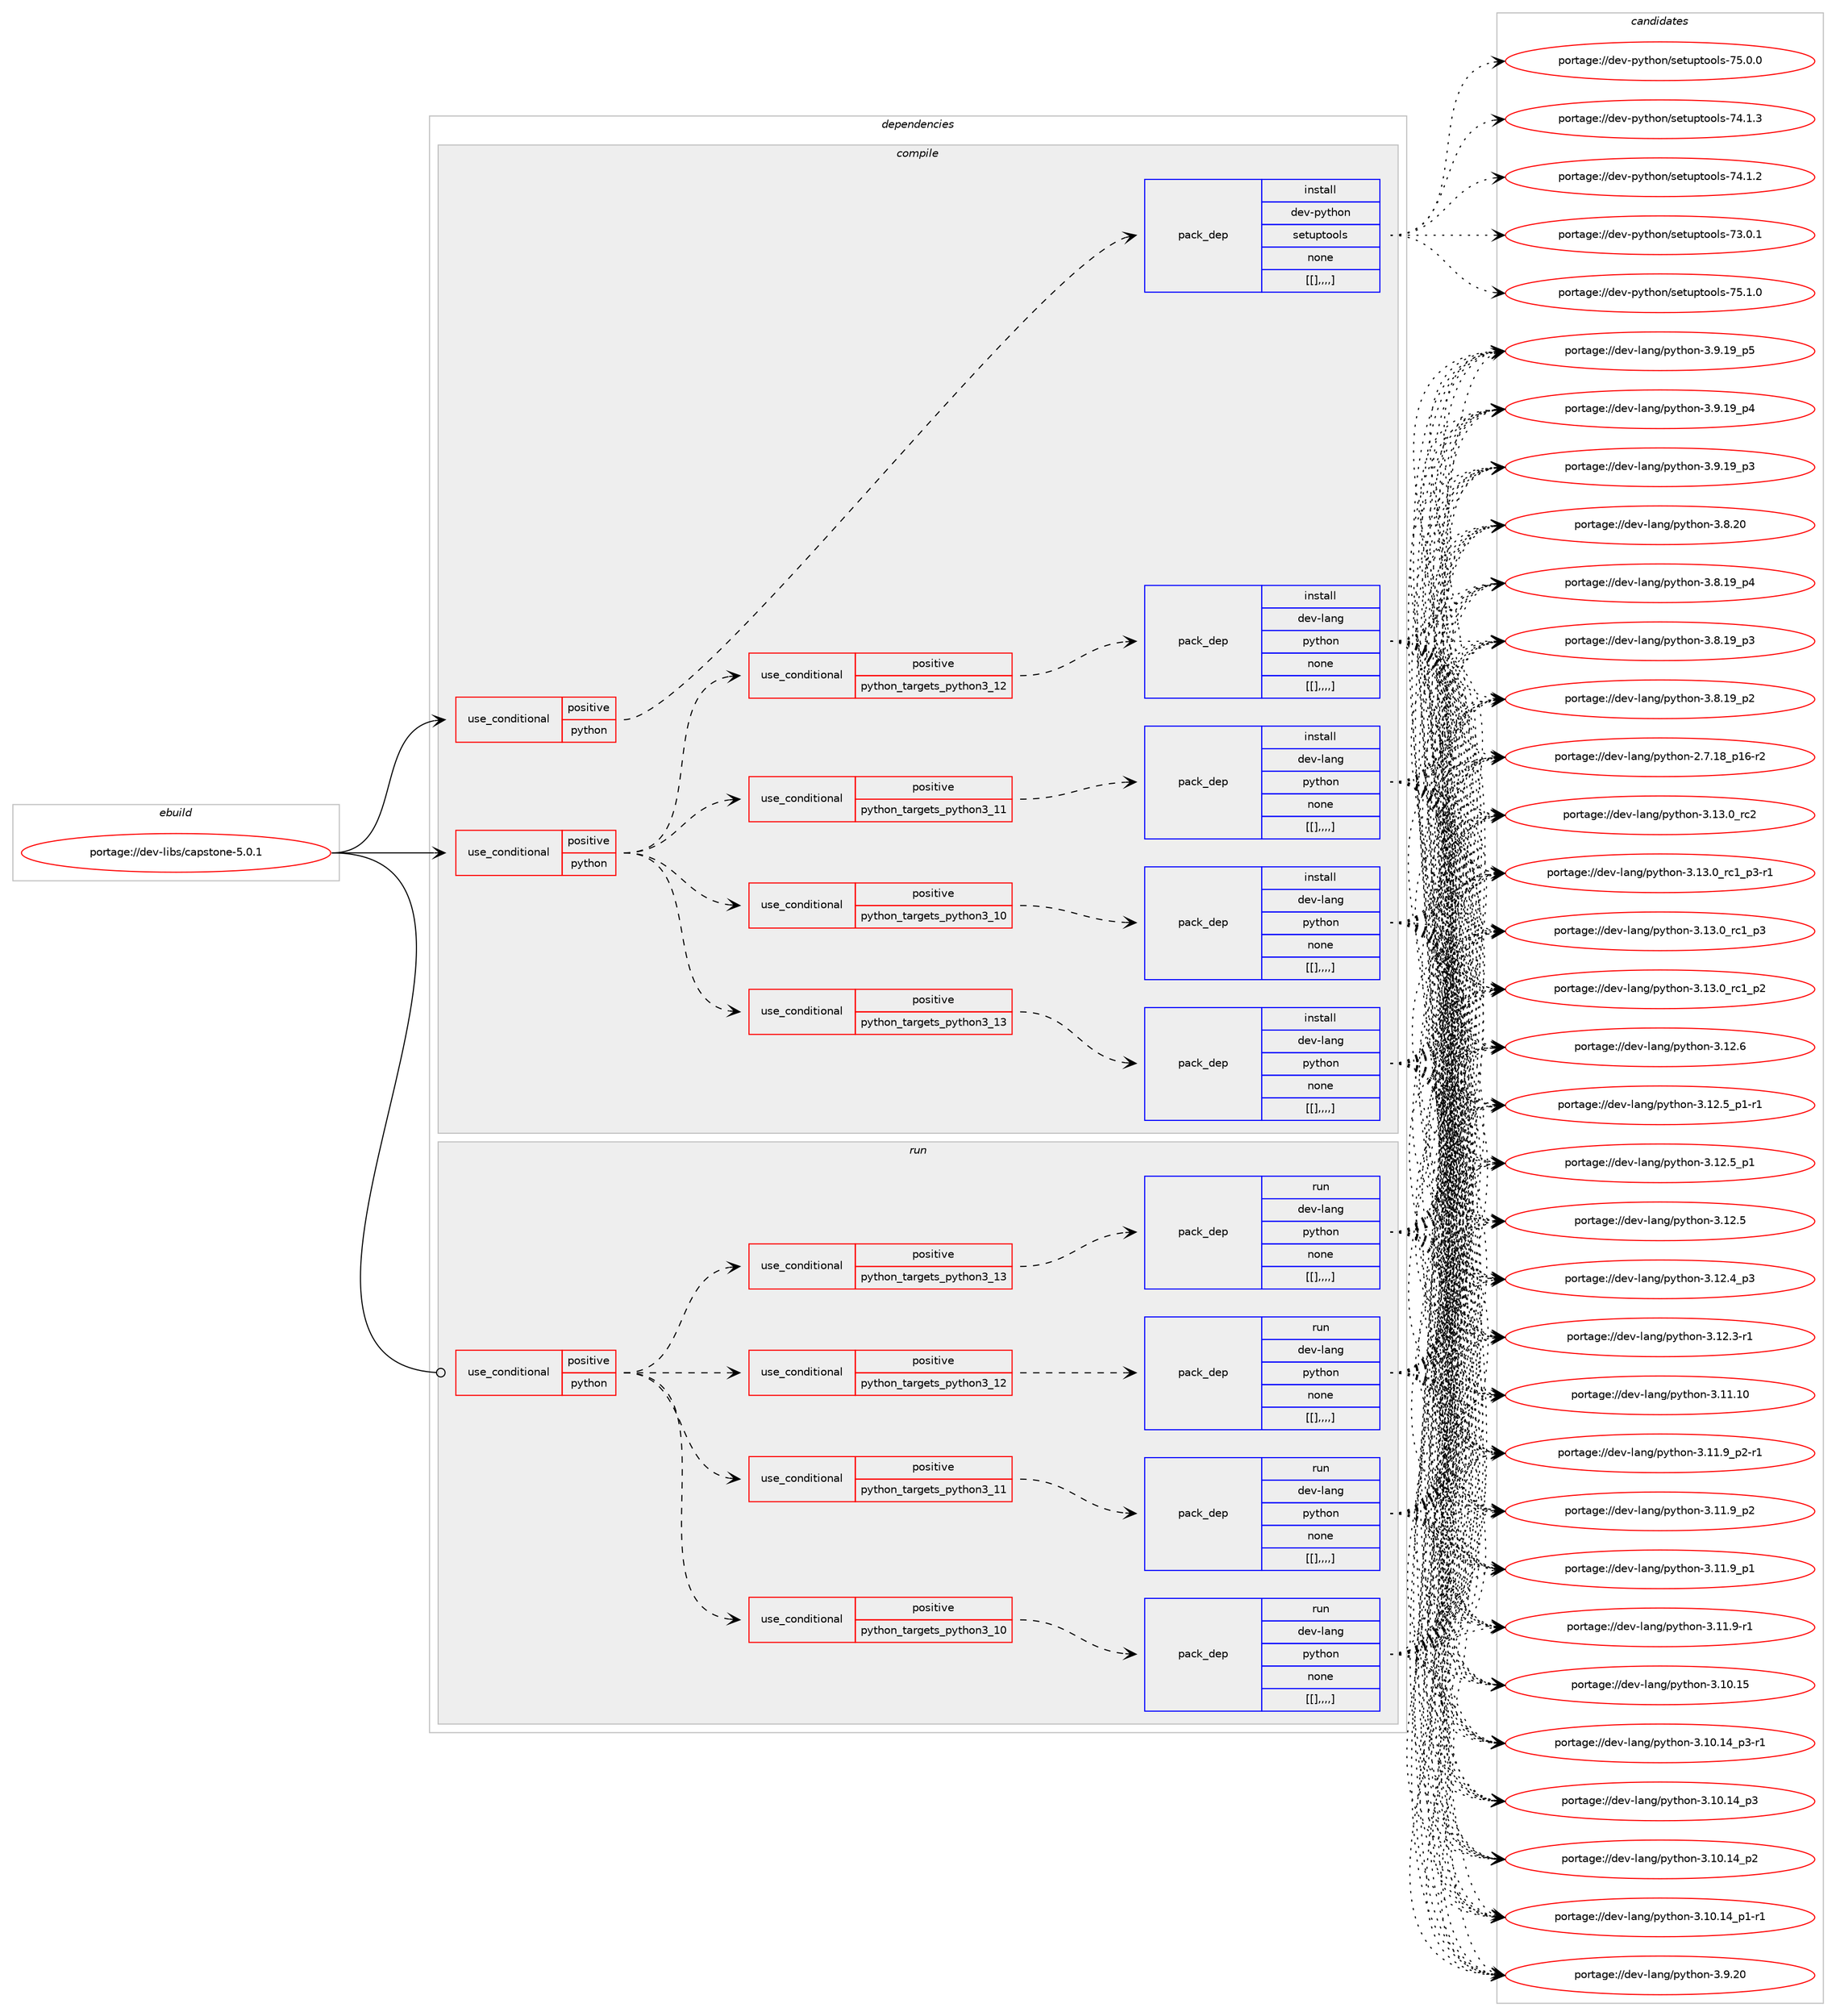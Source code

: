 digraph prolog {

# *************
# Graph options
# *************

newrank=true;
concentrate=true;
compound=true;
graph [rankdir=LR,fontname=Helvetica,fontsize=10,ranksep=1.5];#, ranksep=2.5, nodesep=0.2];
edge  [arrowhead=vee];
node  [fontname=Helvetica,fontsize=10];

# **********
# The ebuild
# **********

subgraph cluster_leftcol {
color=gray;
label=<<i>ebuild</i>>;
id [label="portage://dev-libs/capstone-5.0.1", color=red, width=4, href="../dev-libs/capstone-5.0.1.svg"];
}

# ****************
# The dependencies
# ****************

subgraph cluster_midcol {
color=gray;
label=<<i>dependencies</i>>;
subgraph cluster_compile {
fillcolor="#eeeeee";
style=filled;
label=<<i>compile</i>>;
subgraph cond26328 {
dependency107632 [label=<<TABLE BORDER="0" CELLBORDER="1" CELLSPACING="0" CELLPADDING="4"><TR><TD ROWSPAN="3" CELLPADDING="10">use_conditional</TD></TR><TR><TD>positive</TD></TR><TR><TD>python</TD></TR></TABLE>>, shape=none, color=red];
subgraph cond26329 {
dependency107633 [label=<<TABLE BORDER="0" CELLBORDER="1" CELLSPACING="0" CELLPADDING="4"><TR><TD ROWSPAN="3" CELLPADDING="10">use_conditional</TD></TR><TR><TD>positive</TD></TR><TR><TD>python_targets_python3_10</TD></TR></TABLE>>, shape=none, color=red];
subgraph pack80176 {
dependency107634 [label=<<TABLE BORDER="0" CELLBORDER="1" CELLSPACING="0" CELLPADDING="4" WIDTH="220"><TR><TD ROWSPAN="6" CELLPADDING="30">pack_dep</TD></TR><TR><TD WIDTH="110">install</TD></TR><TR><TD>dev-lang</TD></TR><TR><TD>python</TD></TR><TR><TD>none</TD></TR><TR><TD>[[],,,,]</TD></TR></TABLE>>, shape=none, color=blue];
}
dependency107633:e -> dependency107634:w [weight=20,style="dashed",arrowhead="vee"];
}
dependency107632:e -> dependency107633:w [weight=20,style="dashed",arrowhead="vee"];
subgraph cond26330 {
dependency107635 [label=<<TABLE BORDER="0" CELLBORDER="1" CELLSPACING="0" CELLPADDING="4"><TR><TD ROWSPAN="3" CELLPADDING="10">use_conditional</TD></TR><TR><TD>positive</TD></TR><TR><TD>python_targets_python3_11</TD></TR></TABLE>>, shape=none, color=red];
subgraph pack80177 {
dependency107636 [label=<<TABLE BORDER="0" CELLBORDER="1" CELLSPACING="0" CELLPADDING="4" WIDTH="220"><TR><TD ROWSPAN="6" CELLPADDING="30">pack_dep</TD></TR><TR><TD WIDTH="110">install</TD></TR><TR><TD>dev-lang</TD></TR><TR><TD>python</TD></TR><TR><TD>none</TD></TR><TR><TD>[[],,,,]</TD></TR></TABLE>>, shape=none, color=blue];
}
dependency107635:e -> dependency107636:w [weight=20,style="dashed",arrowhead="vee"];
}
dependency107632:e -> dependency107635:w [weight=20,style="dashed",arrowhead="vee"];
subgraph cond26331 {
dependency107637 [label=<<TABLE BORDER="0" CELLBORDER="1" CELLSPACING="0" CELLPADDING="4"><TR><TD ROWSPAN="3" CELLPADDING="10">use_conditional</TD></TR><TR><TD>positive</TD></TR><TR><TD>python_targets_python3_12</TD></TR></TABLE>>, shape=none, color=red];
subgraph pack80178 {
dependency107638 [label=<<TABLE BORDER="0" CELLBORDER="1" CELLSPACING="0" CELLPADDING="4" WIDTH="220"><TR><TD ROWSPAN="6" CELLPADDING="30">pack_dep</TD></TR><TR><TD WIDTH="110">install</TD></TR><TR><TD>dev-lang</TD></TR><TR><TD>python</TD></TR><TR><TD>none</TD></TR><TR><TD>[[],,,,]</TD></TR></TABLE>>, shape=none, color=blue];
}
dependency107637:e -> dependency107638:w [weight=20,style="dashed",arrowhead="vee"];
}
dependency107632:e -> dependency107637:w [weight=20,style="dashed",arrowhead="vee"];
subgraph cond26332 {
dependency107639 [label=<<TABLE BORDER="0" CELLBORDER="1" CELLSPACING="0" CELLPADDING="4"><TR><TD ROWSPAN="3" CELLPADDING="10">use_conditional</TD></TR><TR><TD>positive</TD></TR><TR><TD>python_targets_python3_13</TD></TR></TABLE>>, shape=none, color=red];
subgraph pack80179 {
dependency107640 [label=<<TABLE BORDER="0" CELLBORDER="1" CELLSPACING="0" CELLPADDING="4" WIDTH="220"><TR><TD ROWSPAN="6" CELLPADDING="30">pack_dep</TD></TR><TR><TD WIDTH="110">install</TD></TR><TR><TD>dev-lang</TD></TR><TR><TD>python</TD></TR><TR><TD>none</TD></TR><TR><TD>[[],,,,]</TD></TR></TABLE>>, shape=none, color=blue];
}
dependency107639:e -> dependency107640:w [weight=20,style="dashed",arrowhead="vee"];
}
dependency107632:e -> dependency107639:w [weight=20,style="dashed",arrowhead="vee"];
}
id:e -> dependency107632:w [weight=20,style="solid",arrowhead="vee"];
subgraph cond26333 {
dependency107641 [label=<<TABLE BORDER="0" CELLBORDER="1" CELLSPACING="0" CELLPADDING="4"><TR><TD ROWSPAN="3" CELLPADDING="10">use_conditional</TD></TR><TR><TD>positive</TD></TR><TR><TD>python</TD></TR></TABLE>>, shape=none, color=red];
subgraph pack80180 {
dependency107642 [label=<<TABLE BORDER="0" CELLBORDER="1" CELLSPACING="0" CELLPADDING="4" WIDTH="220"><TR><TD ROWSPAN="6" CELLPADDING="30">pack_dep</TD></TR><TR><TD WIDTH="110">install</TD></TR><TR><TD>dev-python</TD></TR><TR><TD>setuptools</TD></TR><TR><TD>none</TD></TR><TR><TD>[[],,,,]</TD></TR></TABLE>>, shape=none, color=blue];
}
dependency107641:e -> dependency107642:w [weight=20,style="dashed",arrowhead="vee"];
}
id:e -> dependency107641:w [weight=20,style="solid",arrowhead="vee"];
}
subgraph cluster_compileandrun {
fillcolor="#eeeeee";
style=filled;
label=<<i>compile and run</i>>;
}
subgraph cluster_run {
fillcolor="#eeeeee";
style=filled;
label=<<i>run</i>>;
subgraph cond26334 {
dependency107643 [label=<<TABLE BORDER="0" CELLBORDER="1" CELLSPACING="0" CELLPADDING="4"><TR><TD ROWSPAN="3" CELLPADDING="10">use_conditional</TD></TR><TR><TD>positive</TD></TR><TR><TD>python</TD></TR></TABLE>>, shape=none, color=red];
subgraph cond26335 {
dependency107644 [label=<<TABLE BORDER="0" CELLBORDER="1" CELLSPACING="0" CELLPADDING="4"><TR><TD ROWSPAN="3" CELLPADDING="10">use_conditional</TD></TR><TR><TD>positive</TD></TR><TR><TD>python_targets_python3_10</TD></TR></TABLE>>, shape=none, color=red];
subgraph pack80181 {
dependency107645 [label=<<TABLE BORDER="0" CELLBORDER="1" CELLSPACING="0" CELLPADDING="4" WIDTH="220"><TR><TD ROWSPAN="6" CELLPADDING="30">pack_dep</TD></TR><TR><TD WIDTH="110">run</TD></TR><TR><TD>dev-lang</TD></TR><TR><TD>python</TD></TR><TR><TD>none</TD></TR><TR><TD>[[],,,,]</TD></TR></TABLE>>, shape=none, color=blue];
}
dependency107644:e -> dependency107645:w [weight=20,style="dashed",arrowhead="vee"];
}
dependency107643:e -> dependency107644:w [weight=20,style="dashed",arrowhead="vee"];
subgraph cond26336 {
dependency107646 [label=<<TABLE BORDER="0" CELLBORDER="1" CELLSPACING="0" CELLPADDING="4"><TR><TD ROWSPAN="3" CELLPADDING="10">use_conditional</TD></TR><TR><TD>positive</TD></TR><TR><TD>python_targets_python3_11</TD></TR></TABLE>>, shape=none, color=red];
subgraph pack80182 {
dependency107647 [label=<<TABLE BORDER="0" CELLBORDER="1" CELLSPACING="0" CELLPADDING="4" WIDTH="220"><TR><TD ROWSPAN="6" CELLPADDING="30">pack_dep</TD></TR><TR><TD WIDTH="110">run</TD></TR><TR><TD>dev-lang</TD></TR><TR><TD>python</TD></TR><TR><TD>none</TD></TR><TR><TD>[[],,,,]</TD></TR></TABLE>>, shape=none, color=blue];
}
dependency107646:e -> dependency107647:w [weight=20,style="dashed",arrowhead="vee"];
}
dependency107643:e -> dependency107646:w [weight=20,style="dashed",arrowhead="vee"];
subgraph cond26337 {
dependency107648 [label=<<TABLE BORDER="0" CELLBORDER="1" CELLSPACING="0" CELLPADDING="4"><TR><TD ROWSPAN="3" CELLPADDING="10">use_conditional</TD></TR><TR><TD>positive</TD></TR><TR><TD>python_targets_python3_12</TD></TR></TABLE>>, shape=none, color=red];
subgraph pack80183 {
dependency107649 [label=<<TABLE BORDER="0" CELLBORDER="1" CELLSPACING="0" CELLPADDING="4" WIDTH="220"><TR><TD ROWSPAN="6" CELLPADDING="30">pack_dep</TD></TR><TR><TD WIDTH="110">run</TD></TR><TR><TD>dev-lang</TD></TR><TR><TD>python</TD></TR><TR><TD>none</TD></TR><TR><TD>[[],,,,]</TD></TR></TABLE>>, shape=none, color=blue];
}
dependency107648:e -> dependency107649:w [weight=20,style="dashed",arrowhead="vee"];
}
dependency107643:e -> dependency107648:w [weight=20,style="dashed",arrowhead="vee"];
subgraph cond26338 {
dependency107650 [label=<<TABLE BORDER="0" CELLBORDER="1" CELLSPACING="0" CELLPADDING="4"><TR><TD ROWSPAN="3" CELLPADDING="10">use_conditional</TD></TR><TR><TD>positive</TD></TR><TR><TD>python_targets_python3_13</TD></TR></TABLE>>, shape=none, color=red];
subgraph pack80184 {
dependency107651 [label=<<TABLE BORDER="0" CELLBORDER="1" CELLSPACING="0" CELLPADDING="4" WIDTH="220"><TR><TD ROWSPAN="6" CELLPADDING="30">pack_dep</TD></TR><TR><TD WIDTH="110">run</TD></TR><TR><TD>dev-lang</TD></TR><TR><TD>python</TD></TR><TR><TD>none</TD></TR><TR><TD>[[],,,,]</TD></TR></TABLE>>, shape=none, color=blue];
}
dependency107650:e -> dependency107651:w [weight=20,style="dashed",arrowhead="vee"];
}
dependency107643:e -> dependency107650:w [weight=20,style="dashed",arrowhead="vee"];
}
id:e -> dependency107643:w [weight=20,style="solid",arrowhead="odot"];
}
}

# **************
# The candidates
# **************

subgraph cluster_choices {
rank=same;
color=gray;
label=<<i>candidates</i>>;

subgraph choice80176 {
color=black;
nodesep=1;
choice10010111845108971101034711212111610411111045514649514648951149950 [label="portage://dev-lang/python-3.13.0_rc2", color=red, width=4,href="../dev-lang/python-3.13.0_rc2.svg"];
choice1001011184510897110103471121211161041111104551464951464895114994995112514511449 [label="portage://dev-lang/python-3.13.0_rc1_p3-r1", color=red, width=4,href="../dev-lang/python-3.13.0_rc1_p3-r1.svg"];
choice100101118451089711010347112121116104111110455146495146489511499499511251 [label="portage://dev-lang/python-3.13.0_rc1_p3", color=red, width=4,href="../dev-lang/python-3.13.0_rc1_p3.svg"];
choice100101118451089711010347112121116104111110455146495146489511499499511250 [label="portage://dev-lang/python-3.13.0_rc1_p2", color=red, width=4,href="../dev-lang/python-3.13.0_rc1_p2.svg"];
choice10010111845108971101034711212111610411111045514649504654 [label="portage://dev-lang/python-3.12.6", color=red, width=4,href="../dev-lang/python-3.12.6.svg"];
choice1001011184510897110103471121211161041111104551464950465395112494511449 [label="portage://dev-lang/python-3.12.5_p1-r1", color=red, width=4,href="../dev-lang/python-3.12.5_p1-r1.svg"];
choice100101118451089711010347112121116104111110455146495046539511249 [label="portage://dev-lang/python-3.12.5_p1", color=red, width=4,href="../dev-lang/python-3.12.5_p1.svg"];
choice10010111845108971101034711212111610411111045514649504653 [label="portage://dev-lang/python-3.12.5", color=red, width=4,href="../dev-lang/python-3.12.5.svg"];
choice100101118451089711010347112121116104111110455146495046529511251 [label="portage://dev-lang/python-3.12.4_p3", color=red, width=4,href="../dev-lang/python-3.12.4_p3.svg"];
choice100101118451089711010347112121116104111110455146495046514511449 [label="portage://dev-lang/python-3.12.3-r1", color=red, width=4,href="../dev-lang/python-3.12.3-r1.svg"];
choice1001011184510897110103471121211161041111104551464949464948 [label="portage://dev-lang/python-3.11.10", color=red, width=4,href="../dev-lang/python-3.11.10.svg"];
choice1001011184510897110103471121211161041111104551464949465795112504511449 [label="portage://dev-lang/python-3.11.9_p2-r1", color=red, width=4,href="../dev-lang/python-3.11.9_p2-r1.svg"];
choice100101118451089711010347112121116104111110455146494946579511250 [label="portage://dev-lang/python-3.11.9_p2", color=red, width=4,href="../dev-lang/python-3.11.9_p2.svg"];
choice100101118451089711010347112121116104111110455146494946579511249 [label="portage://dev-lang/python-3.11.9_p1", color=red, width=4,href="../dev-lang/python-3.11.9_p1.svg"];
choice100101118451089711010347112121116104111110455146494946574511449 [label="portage://dev-lang/python-3.11.9-r1", color=red, width=4,href="../dev-lang/python-3.11.9-r1.svg"];
choice1001011184510897110103471121211161041111104551464948464953 [label="portage://dev-lang/python-3.10.15", color=red, width=4,href="../dev-lang/python-3.10.15.svg"];
choice100101118451089711010347112121116104111110455146494846495295112514511449 [label="portage://dev-lang/python-3.10.14_p3-r1", color=red, width=4,href="../dev-lang/python-3.10.14_p3-r1.svg"];
choice10010111845108971101034711212111610411111045514649484649529511251 [label="portage://dev-lang/python-3.10.14_p3", color=red, width=4,href="../dev-lang/python-3.10.14_p3.svg"];
choice10010111845108971101034711212111610411111045514649484649529511250 [label="portage://dev-lang/python-3.10.14_p2", color=red, width=4,href="../dev-lang/python-3.10.14_p2.svg"];
choice100101118451089711010347112121116104111110455146494846495295112494511449 [label="portage://dev-lang/python-3.10.14_p1-r1", color=red, width=4,href="../dev-lang/python-3.10.14_p1-r1.svg"];
choice10010111845108971101034711212111610411111045514657465048 [label="portage://dev-lang/python-3.9.20", color=red, width=4,href="../dev-lang/python-3.9.20.svg"];
choice100101118451089711010347112121116104111110455146574649579511253 [label="portage://dev-lang/python-3.9.19_p5", color=red, width=4,href="../dev-lang/python-3.9.19_p5.svg"];
choice100101118451089711010347112121116104111110455146574649579511252 [label="portage://dev-lang/python-3.9.19_p4", color=red, width=4,href="../dev-lang/python-3.9.19_p4.svg"];
choice100101118451089711010347112121116104111110455146574649579511251 [label="portage://dev-lang/python-3.9.19_p3", color=red, width=4,href="../dev-lang/python-3.9.19_p3.svg"];
choice10010111845108971101034711212111610411111045514656465048 [label="portage://dev-lang/python-3.8.20", color=red, width=4,href="../dev-lang/python-3.8.20.svg"];
choice100101118451089711010347112121116104111110455146564649579511252 [label="portage://dev-lang/python-3.8.19_p4", color=red, width=4,href="../dev-lang/python-3.8.19_p4.svg"];
choice100101118451089711010347112121116104111110455146564649579511251 [label="portage://dev-lang/python-3.8.19_p3", color=red, width=4,href="../dev-lang/python-3.8.19_p3.svg"];
choice100101118451089711010347112121116104111110455146564649579511250 [label="portage://dev-lang/python-3.8.19_p2", color=red, width=4,href="../dev-lang/python-3.8.19_p2.svg"];
choice100101118451089711010347112121116104111110455046554649569511249544511450 [label="portage://dev-lang/python-2.7.18_p16-r2", color=red, width=4,href="../dev-lang/python-2.7.18_p16-r2.svg"];
dependency107634:e -> choice10010111845108971101034711212111610411111045514649514648951149950:w [style=dotted,weight="100"];
dependency107634:e -> choice1001011184510897110103471121211161041111104551464951464895114994995112514511449:w [style=dotted,weight="100"];
dependency107634:e -> choice100101118451089711010347112121116104111110455146495146489511499499511251:w [style=dotted,weight="100"];
dependency107634:e -> choice100101118451089711010347112121116104111110455146495146489511499499511250:w [style=dotted,weight="100"];
dependency107634:e -> choice10010111845108971101034711212111610411111045514649504654:w [style=dotted,weight="100"];
dependency107634:e -> choice1001011184510897110103471121211161041111104551464950465395112494511449:w [style=dotted,weight="100"];
dependency107634:e -> choice100101118451089711010347112121116104111110455146495046539511249:w [style=dotted,weight="100"];
dependency107634:e -> choice10010111845108971101034711212111610411111045514649504653:w [style=dotted,weight="100"];
dependency107634:e -> choice100101118451089711010347112121116104111110455146495046529511251:w [style=dotted,weight="100"];
dependency107634:e -> choice100101118451089711010347112121116104111110455146495046514511449:w [style=dotted,weight="100"];
dependency107634:e -> choice1001011184510897110103471121211161041111104551464949464948:w [style=dotted,weight="100"];
dependency107634:e -> choice1001011184510897110103471121211161041111104551464949465795112504511449:w [style=dotted,weight="100"];
dependency107634:e -> choice100101118451089711010347112121116104111110455146494946579511250:w [style=dotted,weight="100"];
dependency107634:e -> choice100101118451089711010347112121116104111110455146494946579511249:w [style=dotted,weight="100"];
dependency107634:e -> choice100101118451089711010347112121116104111110455146494946574511449:w [style=dotted,weight="100"];
dependency107634:e -> choice1001011184510897110103471121211161041111104551464948464953:w [style=dotted,weight="100"];
dependency107634:e -> choice100101118451089711010347112121116104111110455146494846495295112514511449:w [style=dotted,weight="100"];
dependency107634:e -> choice10010111845108971101034711212111610411111045514649484649529511251:w [style=dotted,weight="100"];
dependency107634:e -> choice10010111845108971101034711212111610411111045514649484649529511250:w [style=dotted,weight="100"];
dependency107634:e -> choice100101118451089711010347112121116104111110455146494846495295112494511449:w [style=dotted,weight="100"];
dependency107634:e -> choice10010111845108971101034711212111610411111045514657465048:w [style=dotted,weight="100"];
dependency107634:e -> choice100101118451089711010347112121116104111110455146574649579511253:w [style=dotted,weight="100"];
dependency107634:e -> choice100101118451089711010347112121116104111110455146574649579511252:w [style=dotted,weight="100"];
dependency107634:e -> choice100101118451089711010347112121116104111110455146574649579511251:w [style=dotted,weight="100"];
dependency107634:e -> choice10010111845108971101034711212111610411111045514656465048:w [style=dotted,weight="100"];
dependency107634:e -> choice100101118451089711010347112121116104111110455146564649579511252:w [style=dotted,weight="100"];
dependency107634:e -> choice100101118451089711010347112121116104111110455146564649579511251:w [style=dotted,weight="100"];
dependency107634:e -> choice100101118451089711010347112121116104111110455146564649579511250:w [style=dotted,weight="100"];
dependency107634:e -> choice100101118451089711010347112121116104111110455046554649569511249544511450:w [style=dotted,weight="100"];
}
subgraph choice80177 {
color=black;
nodesep=1;
choice10010111845108971101034711212111610411111045514649514648951149950 [label="portage://dev-lang/python-3.13.0_rc2", color=red, width=4,href="../dev-lang/python-3.13.0_rc2.svg"];
choice1001011184510897110103471121211161041111104551464951464895114994995112514511449 [label="portage://dev-lang/python-3.13.0_rc1_p3-r1", color=red, width=4,href="../dev-lang/python-3.13.0_rc1_p3-r1.svg"];
choice100101118451089711010347112121116104111110455146495146489511499499511251 [label="portage://dev-lang/python-3.13.0_rc1_p3", color=red, width=4,href="../dev-lang/python-3.13.0_rc1_p3.svg"];
choice100101118451089711010347112121116104111110455146495146489511499499511250 [label="portage://dev-lang/python-3.13.0_rc1_p2", color=red, width=4,href="../dev-lang/python-3.13.0_rc1_p2.svg"];
choice10010111845108971101034711212111610411111045514649504654 [label="portage://dev-lang/python-3.12.6", color=red, width=4,href="../dev-lang/python-3.12.6.svg"];
choice1001011184510897110103471121211161041111104551464950465395112494511449 [label="portage://dev-lang/python-3.12.5_p1-r1", color=red, width=4,href="../dev-lang/python-3.12.5_p1-r1.svg"];
choice100101118451089711010347112121116104111110455146495046539511249 [label="portage://dev-lang/python-3.12.5_p1", color=red, width=4,href="../dev-lang/python-3.12.5_p1.svg"];
choice10010111845108971101034711212111610411111045514649504653 [label="portage://dev-lang/python-3.12.5", color=red, width=4,href="../dev-lang/python-3.12.5.svg"];
choice100101118451089711010347112121116104111110455146495046529511251 [label="portage://dev-lang/python-3.12.4_p3", color=red, width=4,href="../dev-lang/python-3.12.4_p3.svg"];
choice100101118451089711010347112121116104111110455146495046514511449 [label="portage://dev-lang/python-3.12.3-r1", color=red, width=4,href="../dev-lang/python-3.12.3-r1.svg"];
choice1001011184510897110103471121211161041111104551464949464948 [label="portage://dev-lang/python-3.11.10", color=red, width=4,href="../dev-lang/python-3.11.10.svg"];
choice1001011184510897110103471121211161041111104551464949465795112504511449 [label="portage://dev-lang/python-3.11.9_p2-r1", color=red, width=4,href="../dev-lang/python-3.11.9_p2-r1.svg"];
choice100101118451089711010347112121116104111110455146494946579511250 [label="portage://dev-lang/python-3.11.9_p2", color=red, width=4,href="../dev-lang/python-3.11.9_p2.svg"];
choice100101118451089711010347112121116104111110455146494946579511249 [label="portage://dev-lang/python-3.11.9_p1", color=red, width=4,href="../dev-lang/python-3.11.9_p1.svg"];
choice100101118451089711010347112121116104111110455146494946574511449 [label="portage://dev-lang/python-3.11.9-r1", color=red, width=4,href="../dev-lang/python-3.11.9-r1.svg"];
choice1001011184510897110103471121211161041111104551464948464953 [label="portage://dev-lang/python-3.10.15", color=red, width=4,href="../dev-lang/python-3.10.15.svg"];
choice100101118451089711010347112121116104111110455146494846495295112514511449 [label="portage://dev-lang/python-3.10.14_p3-r1", color=red, width=4,href="../dev-lang/python-3.10.14_p3-r1.svg"];
choice10010111845108971101034711212111610411111045514649484649529511251 [label="portage://dev-lang/python-3.10.14_p3", color=red, width=4,href="../dev-lang/python-3.10.14_p3.svg"];
choice10010111845108971101034711212111610411111045514649484649529511250 [label="portage://dev-lang/python-3.10.14_p2", color=red, width=4,href="../dev-lang/python-3.10.14_p2.svg"];
choice100101118451089711010347112121116104111110455146494846495295112494511449 [label="portage://dev-lang/python-3.10.14_p1-r1", color=red, width=4,href="../dev-lang/python-3.10.14_p1-r1.svg"];
choice10010111845108971101034711212111610411111045514657465048 [label="portage://dev-lang/python-3.9.20", color=red, width=4,href="../dev-lang/python-3.9.20.svg"];
choice100101118451089711010347112121116104111110455146574649579511253 [label="portage://dev-lang/python-3.9.19_p5", color=red, width=4,href="../dev-lang/python-3.9.19_p5.svg"];
choice100101118451089711010347112121116104111110455146574649579511252 [label="portage://dev-lang/python-3.9.19_p4", color=red, width=4,href="../dev-lang/python-3.9.19_p4.svg"];
choice100101118451089711010347112121116104111110455146574649579511251 [label="portage://dev-lang/python-3.9.19_p3", color=red, width=4,href="../dev-lang/python-3.9.19_p3.svg"];
choice10010111845108971101034711212111610411111045514656465048 [label="portage://dev-lang/python-3.8.20", color=red, width=4,href="../dev-lang/python-3.8.20.svg"];
choice100101118451089711010347112121116104111110455146564649579511252 [label="portage://dev-lang/python-3.8.19_p4", color=red, width=4,href="../dev-lang/python-3.8.19_p4.svg"];
choice100101118451089711010347112121116104111110455146564649579511251 [label="portage://dev-lang/python-3.8.19_p3", color=red, width=4,href="../dev-lang/python-3.8.19_p3.svg"];
choice100101118451089711010347112121116104111110455146564649579511250 [label="portage://dev-lang/python-3.8.19_p2", color=red, width=4,href="../dev-lang/python-3.8.19_p2.svg"];
choice100101118451089711010347112121116104111110455046554649569511249544511450 [label="portage://dev-lang/python-2.7.18_p16-r2", color=red, width=4,href="../dev-lang/python-2.7.18_p16-r2.svg"];
dependency107636:e -> choice10010111845108971101034711212111610411111045514649514648951149950:w [style=dotted,weight="100"];
dependency107636:e -> choice1001011184510897110103471121211161041111104551464951464895114994995112514511449:w [style=dotted,weight="100"];
dependency107636:e -> choice100101118451089711010347112121116104111110455146495146489511499499511251:w [style=dotted,weight="100"];
dependency107636:e -> choice100101118451089711010347112121116104111110455146495146489511499499511250:w [style=dotted,weight="100"];
dependency107636:e -> choice10010111845108971101034711212111610411111045514649504654:w [style=dotted,weight="100"];
dependency107636:e -> choice1001011184510897110103471121211161041111104551464950465395112494511449:w [style=dotted,weight="100"];
dependency107636:e -> choice100101118451089711010347112121116104111110455146495046539511249:w [style=dotted,weight="100"];
dependency107636:e -> choice10010111845108971101034711212111610411111045514649504653:w [style=dotted,weight="100"];
dependency107636:e -> choice100101118451089711010347112121116104111110455146495046529511251:w [style=dotted,weight="100"];
dependency107636:e -> choice100101118451089711010347112121116104111110455146495046514511449:w [style=dotted,weight="100"];
dependency107636:e -> choice1001011184510897110103471121211161041111104551464949464948:w [style=dotted,weight="100"];
dependency107636:e -> choice1001011184510897110103471121211161041111104551464949465795112504511449:w [style=dotted,weight="100"];
dependency107636:e -> choice100101118451089711010347112121116104111110455146494946579511250:w [style=dotted,weight="100"];
dependency107636:e -> choice100101118451089711010347112121116104111110455146494946579511249:w [style=dotted,weight="100"];
dependency107636:e -> choice100101118451089711010347112121116104111110455146494946574511449:w [style=dotted,weight="100"];
dependency107636:e -> choice1001011184510897110103471121211161041111104551464948464953:w [style=dotted,weight="100"];
dependency107636:e -> choice100101118451089711010347112121116104111110455146494846495295112514511449:w [style=dotted,weight="100"];
dependency107636:e -> choice10010111845108971101034711212111610411111045514649484649529511251:w [style=dotted,weight="100"];
dependency107636:e -> choice10010111845108971101034711212111610411111045514649484649529511250:w [style=dotted,weight="100"];
dependency107636:e -> choice100101118451089711010347112121116104111110455146494846495295112494511449:w [style=dotted,weight="100"];
dependency107636:e -> choice10010111845108971101034711212111610411111045514657465048:w [style=dotted,weight="100"];
dependency107636:e -> choice100101118451089711010347112121116104111110455146574649579511253:w [style=dotted,weight="100"];
dependency107636:e -> choice100101118451089711010347112121116104111110455146574649579511252:w [style=dotted,weight="100"];
dependency107636:e -> choice100101118451089711010347112121116104111110455146574649579511251:w [style=dotted,weight="100"];
dependency107636:e -> choice10010111845108971101034711212111610411111045514656465048:w [style=dotted,weight="100"];
dependency107636:e -> choice100101118451089711010347112121116104111110455146564649579511252:w [style=dotted,weight="100"];
dependency107636:e -> choice100101118451089711010347112121116104111110455146564649579511251:w [style=dotted,weight="100"];
dependency107636:e -> choice100101118451089711010347112121116104111110455146564649579511250:w [style=dotted,weight="100"];
dependency107636:e -> choice100101118451089711010347112121116104111110455046554649569511249544511450:w [style=dotted,weight="100"];
}
subgraph choice80178 {
color=black;
nodesep=1;
choice10010111845108971101034711212111610411111045514649514648951149950 [label="portage://dev-lang/python-3.13.0_rc2", color=red, width=4,href="../dev-lang/python-3.13.0_rc2.svg"];
choice1001011184510897110103471121211161041111104551464951464895114994995112514511449 [label="portage://dev-lang/python-3.13.0_rc1_p3-r1", color=red, width=4,href="../dev-lang/python-3.13.0_rc1_p3-r1.svg"];
choice100101118451089711010347112121116104111110455146495146489511499499511251 [label="portage://dev-lang/python-3.13.0_rc1_p3", color=red, width=4,href="../dev-lang/python-3.13.0_rc1_p3.svg"];
choice100101118451089711010347112121116104111110455146495146489511499499511250 [label="portage://dev-lang/python-3.13.0_rc1_p2", color=red, width=4,href="../dev-lang/python-3.13.0_rc1_p2.svg"];
choice10010111845108971101034711212111610411111045514649504654 [label="portage://dev-lang/python-3.12.6", color=red, width=4,href="../dev-lang/python-3.12.6.svg"];
choice1001011184510897110103471121211161041111104551464950465395112494511449 [label="portage://dev-lang/python-3.12.5_p1-r1", color=red, width=4,href="../dev-lang/python-3.12.5_p1-r1.svg"];
choice100101118451089711010347112121116104111110455146495046539511249 [label="portage://dev-lang/python-3.12.5_p1", color=red, width=4,href="../dev-lang/python-3.12.5_p1.svg"];
choice10010111845108971101034711212111610411111045514649504653 [label="portage://dev-lang/python-3.12.5", color=red, width=4,href="../dev-lang/python-3.12.5.svg"];
choice100101118451089711010347112121116104111110455146495046529511251 [label="portage://dev-lang/python-3.12.4_p3", color=red, width=4,href="../dev-lang/python-3.12.4_p3.svg"];
choice100101118451089711010347112121116104111110455146495046514511449 [label="portage://dev-lang/python-3.12.3-r1", color=red, width=4,href="../dev-lang/python-3.12.3-r1.svg"];
choice1001011184510897110103471121211161041111104551464949464948 [label="portage://dev-lang/python-3.11.10", color=red, width=4,href="../dev-lang/python-3.11.10.svg"];
choice1001011184510897110103471121211161041111104551464949465795112504511449 [label="portage://dev-lang/python-3.11.9_p2-r1", color=red, width=4,href="../dev-lang/python-3.11.9_p2-r1.svg"];
choice100101118451089711010347112121116104111110455146494946579511250 [label="portage://dev-lang/python-3.11.9_p2", color=red, width=4,href="../dev-lang/python-3.11.9_p2.svg"];
choice100101118451089711010347112121116104111110455146494946579511249 [label="portage://dev-lang/python-3.11.9_p1", color=red, width=4,href="../dev-lang/python-3.11.9_p1.svg"];
choice100101118451089711010347112121116104111110455146494946574511449 [label="portage://dev-lang/python-3.11.9-r1", color=red, width=4,href="../dev-lang/python-3.11.9-r1.svg"];
choice1001011184510897110103471121211161041111104551464948464953 [label="portage://dev-lang/python-3.10.15", color=red, width=4,href="../dev-lang/python-3.10.15.svg"];
choice100101118451089711010347112121116104111110455146494846495295112514511449 [label="portage://dev-lang/python-3.10.14_p3-r1", color=red, width=4,href="../dev-lang/python-3.10.14_p3-r1.svg"];
choice10010111845108971101034711212111610411111045514649484649529511251 [label="portage://dev-lang/python-3.10.14_p3", color=red, width=4,href="../dev-lang/python-3.10.14_p3.svg"];
choice10010111845108971101034711212111610411111045514649484649529511250 [label="portage://dev-lang/python-3.10.14_p2", color=red, width=4,href="../dev-lang/python-3.10.14_p2.svg"];
choice100101118451089711010347112121116104111110455146494846495295112494511449 [label="portage://dev-lang/python-3.10.14_p1-r1", color=red, width=4,href="../dev-lang/python-3.10.14_p1-r1.svg"];
choice10010111845108971101034711212111610411111045514657465048 [label="portage://dev-lang/python-3.9.20", color=red, width=4,href="../dev-lang/python-3.9.20.svg"];
choice100101118451089711010347112121116104111110455146574649579511253 [label="portage://dev-lang/python-3.9.19_p5", color=red, width=4,href="../dev-lang/python-3.9.19_p5.svg"];
choice100101118451089711010347112121116104111110455146574649579511252 [label="portage://dev-lang/python-3.9.19_p4", color=red, width=4,href="../dev-lang/python-3.9.19_p4.svg"];
choice100101118451089711010347112121116104111110455146574649579511251 [label="portage://dev-lang/python-3.9.19_p3", color=red, width=4,href="../dev-lang/python-3.9.19_p3.svg"];
choice10010111845108971101034711212111610411111045514656465048 [label="portage://dev-lang/python-3.8.20", color=red, width=4,href="../dev-lang/python-3.8.20.svg"];
choice100101118451089711010347112121116104111110455146564649579511252 [label="portage://dev-lang/python-3.8.19_p4", color=red, width=4,href="../dev-lang/python-3.8.19_p4.svg"];
choice100101118451089711010347112121116104111110455146564649579511251 [label="portage://dev-lang/python-3.8.19_p3", color=red, width=4,href="../dev-lang/python-3.8.19_p3.svg"];
choice100101118451089711010347112121116104111110455146564649579511250 [label="portage://dev-lang/python-3.8.19_p2", color=red, width=4,href="../dev-lang/python-3.8.19_p2.svg"];
choice100101118451089711010347112121116104111110455046554649569511249544511450 [label="portage://dev-lang/python-2.7.18_p16-r2", color=red, width=4,href="../dev-lang/python-2.7.18_p16-r2.svg"];
dependency107638:e -> choice10010111845108971101034711212111610411111045514649514648951149950:w [style=dotted,weight="100"];
dependency107638:e -> choice1001011184510897110103471121211161041111104551464951464895114994995112514511449:w [style=dotted,weight="100"];
dependency107638:e -> choice100101118451089711010347112121116104111110455146495146489511499499511251:w [style=dotted,weight="100"];
dependency107638:e -> choice100101118451089711010347112121116104111110455146495146489511499499511250:w [style=dotted,weight="100"];
dependency107638:e -> choice10010111845108971101034711212111610411111045514649504654:w [style=dotted,weight="100"];
dependency107638:e -> choice1001011184510897110103471121211161041111104551464950465395112494511449:w [style=dotted,weight="100"];
dependency107638:e -> choice100101118451089711010347112121116104111110455146495046539511249:w [style=dotted,weight="100"];
dependency107638:e -> choice10010111845108971101034711212111610411111045514649504653:w [style=dotted,weight="100"];
dependency107638:e -> choice100101118451089711010347112121116104111110455146495046529511251:w [style=dotted,weight="100"];
dependency107638:e -> choice100101118451089711010347112121116104111110455146495046514511449:w [style=dotted,weight="100"];
dependency107638:e -> choice1001011184510897110103471121211161041111104551464949464948:w [style=dotted,weight="100"];
dependency107638:e -> choice1001011184510897110103471121211161041111104551464949465795112504511449:w [style=dotted,weight="100"];
dependency107638:e -> choice100101118451089711010347112121116104111110455146494946579511250:w [style=dotted,weight="100"];
dependency107638:e -> choice100101118451089711010347112121116104111110455146494946579511249:w [style=dotted,weight="100"];
dependency107638:e -> choice100101118451089711010347112121116104111110455146494946574511449:w [style=dotted,weight="100"];
dependency107638:e -> choice1001011184510897110103471121211161041111104551464948464953:w [style=dotted,weight="100"];
dependency107638:e -> choice100101118451089711010347112121116104111110455146494846495295112514511449:w [style=dotted,weight="100"];
dependency107638:e -> choice10010111845108971101034711212111610411111045514649484649529511251:w [style=dotted,weight="100"];
dependency107638:e -> choice10010111845108971101034711212111610411111045514649484649529511250:w [style=dotted,weight="100"];
dependency107638:e -> choice100101118451089711010347112121116104111110455146494846495295112494511449:w [style=dotted,weight="100"];
dependency107638:e -> choice10010111845108971101034711212111610411111045514657465048:w [style=dotted,weight="100"];
dependency107638:e -> choice100101118451089711010347112121116104111110455146574649579511253:w [style=dotted,weight="100"];
dependency107638:e -> choice100101118451089711010347112121116104111110455146574649579511252:w [style=dotted,weight="100"];
dependency107638:e -> choice100101118451089711010347112121116104111110455146574649579511251:w [style=dotted,weight="100"];
dependency107638:e -> choice10010111845108971101034711212111610411111045514656465048:w [style=dotted,weight="100"];
dependency107638:e -> choice100101118451089711010347112121116104111110455146564649579511252:w [style=dotted,weight="100"];
dependency107638:e -> choice100101118451089711010347112121116104111110455146564649579511251:w [style=dotted,weight="100"];
dependency107638:e -> choice100101118451089711010347112121116104111110455146564649579511250:w [style=dotted,weight="100"];
dependency107638:e -> choice100101118451089711010347112121116104111110455046554649569511249544511450:w [style=dotted,weight="100"];
}
subgraph choice80179 {
color=black;
nodesep=1;
choice10010111845108971101034711212111610411111045514649514648951149950 [label="portage://dev-lang/python-3.13.0_rc2", color=red, width=4,href="../dev-lang/python-3.13.0_rc2.svg"];
choice1001011184510897110103471121211161041111104551464951464895114994995112514511449 [label="portage://dev-lang/python-3.13.0_rc1_p3-r1", color=red, width=4,href="../dev-lang/python-3.13.0_rc1_p3-r1.svg"];
choice100101118451089711010347112121116104111110455146495146489511499499511251 [label="portage://dev-lang/python-3.13.0_rc1_p3", color=red, width=4,href="../dev-lang/python-3.13.0_rc1_p3.svg"];
choice100101118451089711010347112121116104111110455146495146489511499499511250 [label="portage://dev-lang/python-3.13.0_rc1_p2", color=red, width=4,href="../dev-lang/python-3.13.0_rc1_p2.svg"];
choice10010111845108971101034711212111610411111045514649504654 [label="portage://dev-lang/python-3.12.6", color=red, width=4,href="../dev-lang/python-3.12.6.svg"];
choice1001011184510897110103471121211161041111104551464950465395112494511449 [label="portage://dev-lang/python-3.12.5_p1-r1", color=red, width=4,href="../dev-lang/python-3.12.5_p1-r1.svg"];
choice100101118451089711010347112121116104111110455146495046539511249 [label="portage://dev-lang/python-3.12.5_p1", color=red, width=4,href="../dev-lang/python-3.12.5_p1.svg"];
choice10010111845108971101034711212111610411111045514649504653 [label="portage://dev-lang/python-3.12.5", color=red, width=4,href="../dev-lang/python-3.12.5.svg"];
choice100101118451089711010347112121116104111110455146495046529511251 [label="portage://dev-lang/python-3.12.4_p3", color=red, width=4,href="../dev-lang/python-3.12.4_p3.svg"];
choice100101118451089711010347112121116104111110455146495046514511449 [label="portage://dev-lang/python-3.12.3-r1", color=red, width=4,href="../dev-lang/python-3.12.3-r1.svg"];
choice1001011184510897110103471121211161041111104551464949464948 [label="portage://dev-lang/python-3.11.10", color=red, width=4,href="../dev-lang/python-3.11.10.svg"];
choice1001011184510897110103471121211161041111104551464949465795112504511449 [label="portage://dev-lang/python-3.11.9_p2-r1", color=red, width=4,href="../dev-lang/python-3.11.9_p2-r1.svg"];
choice100101118451089711010347112121116104111110455146494946579511250 [label="portage://dev-lang/python-3.11.9_p2", color=red, width=4,href="../dev-lang/python-3.11.9_p2.svg"];
choice100101118451089711010347112121116104111110455146494946579511249 [label="portage://dev-lang/python-3.11.9_p1", color=red, width=4,href="../dev-lang/python-3.11.9_p1.svg"];
choice100101118451089711010347112121116104111110455146494946574511449 [label="portage://dev-lang/python-3.11.9-r1", color=red, width=4,href="../dev-lang/python-3.11.9-r1.svg"];
choice1001011184510897110103471121211161041111104551464948464953 [label="portage://dev-lang/python-3.10.15", color=red, width=4,href="../dev-lang/python-3.10.15.svg"];
choice100101118451089711010347112121116104111110455146494846495295112514511449 [label="portage://dev-lang/python-3.10.14_p3-r1", color=red, width=4,href="../dev-lang/python-3.10.14_p3-r1.svg"];
choice10010111845108971101034711212111610411111045514649484649529511251 [label="portage://dev-lang/python-3.10.14_p3", color=red, width=4,href="../dev-lang/python-3.10.14_p3.svg"];
choice10010111845108971101034711212111610411111045514649484649529511250 [label="portage://dev-lang/python-3.10.14_p2", color=red, width=4,href="../dev-lang/python-3.10.14_p2.svg"];
choice100101118451089711010347112121116104111110455146494846495295112494511449 [label="portage://dev-lang/python-3.10.14_p1-r1", color=red, width=4,href="../dev-lang/python-3.10.14_p1-r1.svg"];
choice10010111845108971101034711212111610411111045514657465048 [label="portage://dev-lang/python-3.9.20", color=red, width=4,href="../dev-lang/python-3.9.20.svg"];
choice100101118451089711010347112121116104111110455146574649579511253 [label="portage://dev-lang/python-3.9.19_p5", color=red, width=4,href="../dev-lang/python-3.9.19_p5.svg"];
choice100101118451089711010347112121116104111110455146574649579511252 [label="portage://dev-lang/python-3.9.19_p4", color=red, width=4,href="../dev-lang/python-3.9.19_p4.svg"];
choice100101118451089711010347112121116104111110455146574649579511251 [label="portage://dev-lang/python-3.9.19_p3", color=red, width=4,href="../dev-lang/python-3.9.19_p3.svg"];
choice10010111845108971101034711212111610411111045514656465048 [label="portage://dev-lang/python-3.8.20", color=red, width=4,href="../dev-lang/python-3.8.20.svg"];
choice100101118451089711010347112121116104111110455146564649579511252 [label="portage://dev-lang/python-3.8.19_p4", color=red, width=4,href="../dev-lang/python-3.8.19_p4.svg"];
choice100101118451089711010347112121116104111110455146564649579511251 [label="portage://dev-lang/python-3.8.19_p3", color=red, width=4,href="../dev-lang/python-3.8.19_p3.svg"];
choice100101118451089711010347112121116104111110455146564649579511250 [label="portage://dev-lang/python-3.8.19_p2", color=red, width=4,href="../dev-lang/python-3.8.19_p2.svg"];
choice100101118451089711010347112121116104111110455046554649569511249544511450 [label="portage://dev-lang/python-2.7.18_p16-r2", color=red, width=4,href="../dev-lang/python-2.7.18_p16-r2.svg"];
dependency107640:e -> choice10010111845108971101034711212111610411111045514649514648951149950:w [style=dotted,weight="100"];
dependency107640:e -> choice1001011184510897110103471121211161041111104551464951464895114994995112514511449:w [style=dotted,weight="100"];
dependency107640:e -> choice100101118451089711010347112121116104111110455146495146489511499499511251:w [style=dotted,weight="100"];
dependency107640:e -> choice100101118451089711010347112121116104111110455146495146489511499499511250:w [style=dotted,weight="100"];
dependency107640:e -> choice10010111845108971101034711212111610411111045514649504654:w [style=dotted,weight="100"];
dependency107640:e -> choice1001011184510897110103471121211161041111104551464950465395112494511449:w [style=dotted,weight="100"];
dependency107640:e -> choice100101118451089711010347112121116104111110455146495046539511249:w [style=dotted,weight="100"];
dependency107640:e -> choice10010111845108971101034711212111610411111045514649504653:w [style=dotted,weight="100"];
dependency107640:e -> choice100101118451089711010347112121116104111110455146495046529511251:w [style=dotted,weight="100"];
dependency107640:e -> choice100101118451089711010347112121116104111110455146495046514511449:w [style=dotted,weight="100"];
dependency107640:e -> choice1001011184510897110103471121211161041111104551464949464948:w [style=dotted,weight="100"];
dependency107640:e -> choice1001011184510897110103471121211161041111104551464949465795112504511449:w [style=dotted,weight="100"];
dependency107640:e -> choice100101118451089711010347112121116104111110455146494946579511250:w [style=dotted,weight="100"];
dependency107640:e -> choice100101118451089711010347112121116104111110455146494946579511249:w [style=dotted,weight="100"];
dependency107640:e -> choice100101118451089711010347112121116104111110455146494946574511449:w [style=dotted,weight="100"];
dependency107640:e -> choice1001011184510897110103471121211161041111104551464948464953:w [style=dotted,weight="100"];
dependency107640:e -> choice100101118451089711010347112121116104111110455146494846495295112514511449:w [style=dotted,weight="100"];
dependency107640:e -> choice10010111845108971101034711212111610411111045514649484649529511251:w [style=dotted,weight="100"];
dependency107640:e -> choice10010111845108971101034711212111610411111045514649484649529511250:w [style=dotted,weight="100"];
dependency107640:e -> choice100101118451089711010347112121116104111110455146494846495295112494511449:w [style=dotted,weight="100"];
dependency107640:e -> choice10010111845108971101034711212111610411111045514657465048:w [style=dotted,weight="100"];
dependency107640:e -> choice100101118451089711010347112121116104111110455146574649579511253:w [style=dotted,weight="100"];
dependency107640:e -> choice100101118451089711010347112121116104111110455146574649579511252:w [style=dotted,weight="100"];
dependency107640:e -> choice100101118451089711010347112121116104111110455146574649579511251:w [style=dotted,weight="100"];
dependency107640:e -> choice10010111845108971101034711212111610411111045514656465048:w [style=dotted,weight="100"];
dependency107640:e -> choice100101118451089711010347112121116104111110455146564649579511252:w [style=dotted,weight="100"];
dependency107640:e -> choice100101118451089711010347112121116104111110455146564649579511251:w [style=dotted,weight="100"];
dependency107640:e -> choice100101118451089711010347112121116104111110455146564649579511250:w [style=dotted,weight="100"];
dependency107640:e -> choice100101118451089711010347112121116104111110455046554649569511249544511450:w [style=dotted,weight="100"];
}
subgraph choice80180 {
color=black;
nodesep=1;
choice100101118451121211161041111104711510111611711211611111110811545555346494648 [label="portage://dev-python/setuptools-75.1.0", color=red, width=4,href="../dev-python/setuptools-75.1.0.svg"];
choice100101118451121211161041111104711510111611711211611111110811545555346484648 [label="portage://dev-python/setuptools-75.0.0", color=red, width=4,href="../dev-python/setuptools-75.0.0.svg"];
choice100101118451121211161041111104711510111611711211611111110811545555246494651 [label="portage://dev-python/setuptools-74.1.3", color=red, width=4,href="../dev-python/setuptools-74.1.3.svg"];
choice100101118451121211161041111104711510111611711211611111110811545555246494650 [label="portage://dev-python/setuptools-74.1.2", color=red, width=4,href="../dev-python/setuptools-74.1.2.svg"];
choice100101118451121211161041111104711510111611711211611111110811545555146484649 [label="portage://dev-python/setuptools-73.0.1", color=red, width=4,href="../dev-python/setuptools-73.0.1.svg"];
dependency107642:e -> choice100101118451121211161041111104711510111611711211611111110811545555346494648:w [style=dotted,weight="100"];
dependency107642:e -> choice100101118451121211161041111104711510111611711211611111110811545555346484648:w [style=dotted,weight="100"];
dependency107642:e -> choice100101118451121211161041111104711510111611711211611111110811545555246494651:w [style=dotted,weight="100"];
dependency107642:e -> choice100101118451121211161041111104711510111611711211611111110811545555246494650:w [style=dotted,weight="100"];
dependency107642:e -> choice100101118451121211161041111104711510111611711211611111110811545555146484649:w [style=dotted,weight="100"];
}
subgraph choice80181 {
color=black;
nodesep=1;
choice10010111845108971101034711212111610411111045514649514648951149950 [label="portage://dev-lang/python-3.13.0_rc2", color=red, width=4,href="../dev-lang/python-3.13.0_rc2.svg"];
choice1001011184510897110103471121211161041111104551464951464895114994995112514511449 [label="portage://dev-lang/python-3.13.0_rc1_p3-r1", color=red, width=4,href="../dev-lang/python-3.13.0_rc1_p3-r1.svg"];
choice100101118451089711010347112121116104111110455146495146489511499499511251 [label="portage://dev-lang/python-3.13.0_rc1_p3", color=red, width=4,href="../dev-lang/python-3.13.0_rc1_p3.svg"];
choice100101118451089711010347112121116104111110455146495146489511499499511250 [label="portage://dev-lang/python-3.13.0_rc1_p2", color=red, width=4,href="../dev-lang/python-3.13.0_rc1_p2.svg"];
choice10010111845108971101034711212111610411111045514649504654 [label="portage://dev-lang/python-3.12.6", color=red, width=4,href="../dev-lang/python-3.12.6.svg"];
choice1001011184510897110103471121211161041111104551464950465395112494511449 [label="portage://dev-lang/python-3.12.5_p1-r1", color=red, width=4,href="../dev-lang/python-3.12.5_p1-r1.svg"];
choice100101118451089711010347112121116104111110455146495046539511249 [label="portage://dev-lang/python-3.12.5_p1", color=red, width=4,href="../dev-lang/python-3.12.5_p1.svg"];
choice10010111845108971101034711212111610411111045514649504653 [label="portage://dev-lang/python-3.12.5", color=red, width=4,href="../dev-lang/python-3.12.5.svg"];
choice100101118451089711010347112121116104111110455146495046529511251 [label="portage://dev-lang/python-3.12.4_p3", color=red, width=4,href="../dev-lang/python-3.12.4_p3.svg"];
choice100101118451089711010347112121116104111110455146495046514511449 [label="portage://dev-lang/python-3.12.3-r1", color=red, width=4,href="../dev-lang/python-3.12.3-r1.svg"];
choice1001011184510897110103471121211161041111104551464949464948 [label="portage://dev-lang/python-3.11.10", color=red, width=4,href="../dev-lang/python-3.11.10.svg"];
choice1001011184510897110103471121211161041111104551464949465795112504511449 [label="portage://dev-lang/python-3.11.9_p2-r1", color=red, width=4,href="../dev-lang/python-3.11.9_p2-r1.svg"];
choice100101118451089711010347112121116104111110455146494946579511250 [label="portage://dev-lang/python-3.11.9_p2", color=red, width=4,href="../dev-lang/python-3.11.9_p2.svg"];
choice100101118451089711010347112121116104111110455146494946579511249 [label="portage://dev-lang/python-3.11.9_p1", color=red, width=4,href="../dev-lang/python-3.11.9_p1.svg"];
choice100101118451089711010347112121116104111110455146494946574511449 [label="portage://dev-lang/python-3.11.9-r1", color=red, width=4,href="../dev-lang/python-3.11.9-r1.svg"];
choice1001011184510897110103471121211161041111104551464948464953 [label="portage://dev-lang/python-3.10.15", color=red, width=4,href="../dev-lang/python-3.10.15.svg"];
choice100101118451089711010347112121116104111110455146494846495295112514511449 [label="portage://dev-lang/python-3.10.14_p3-r1", color=red, width=4,href="../dev-lang/python-3.10.14_p3-r1.svg"];
choice10010111845108971101034711212111610411111045514649484649529511251 [label="portage://dev-lang/python-3.10.14_p3", color=red, width=4,href="../dev-lang/python-3.10.14_p3.svg"];
choice10010111845108971101034711212111610411111045514649484649529511250 [label="portage://dev-lang/python-3.10.14_p2", color=red, width=4,href="../dev-lang/python-3.10.14_p2.svg"];
choice100101118451089711010347112121116104111110455146494846495295112494511449 [label="portage://dev-lang/python-3.10.14_p1-r1", color=red, width=4,href="../dev-lang/python-3.10.14_p1-r1.svg"];
choice10010111845108971101034711212111610411111045514657465048 [label="portage://dev-lang/python-3.9.20", color=red, width=4,href="../dev-lang/python-3.9.20.svg"];
choice100101118451089711010347112121116104111110455146574649579511253 [label="portage://dev-lang/python-3.9.19_p5", color=red, width=4,href="../dev-lang/python-3.9.19_p5.svg"];
choice100101118451089711010347112121116104111110455146574649579511252 [label="portage://dev-lang/python-3.9.19_p4", color=red, width=4,href="../dev-lang/python-3.9.19_p4.svg"];
choice100101118451089711010347112121116104111110455146574649579511251 [label="portage://dev-lang/python-3.9.19_p3", color=red, width=4,href="../dev-lang/python-3.9.19_p3.svg"];
choice10010111845108971101034711212111610411111045514656465048 [label="portage://dev-lang/python-3.8.20", color=red, width=4,href="../dev-lang/python-3.8.20.svg"];
choice100101118451089711010347112121116104111110455146564649579511252 [label="portage://dev-lang/python-3.8.19_p4", color=red, width=4,href="../dev-lang/python-3.8.19_p4.svg"];
choice100101118451089711010347112121116104111110455146564649579511251 [label="portage://dev-lang/python-3.8.19_p3", color=red, width=4,href="../dev-lang/python-3.8.19_p3.svg"];
choice100101118451089711010347112121116104111110455146564649579511250 [label="portage://dev-lang/python-3.8.19_p2", color=red, width=4,href="../dev-lang/python-3.8.19_p2.svg"];
choice100101118451089711010347112121116104111110455046554649569511249544511450 [label="portage://dev-lang/python-2.7.18_p16-r2", color=red, width=4,href="../dev-lang/python-2.7.18_p16-r2.svg"];
dependency107645:e -> choice10010111845108971101034711212111610411111045514649514648951149950:w [style=dotted,weight="100"];
dependency107645:e -> choice1001011184510897110103471121211161041111104551464951464895114994995112514511449:w [style=dotted,weight="100"];
dependency107645:e -> choice100101118451089711010347112121116104111110455146495146489511499499511251:w [style=dotted,weight="100"];
dependency107645:e -> choice100101118451089711010347112121116104111110455146495146489511499499511250:w [style=dotted,weight="100"];
dependency107645:e -> choice10010111845108971101034711212111610411111045514649504654:w [style=dotted,weight="100"];
dependency107645:e -> choice1001011184510897110103471121211161041111104551464950465395112494511449:w [style=dotted,weight="100"];
dependency107645:e -> choice100101118451089711010347112121116104111110455146495046539511249:w [style=dotted,weight="100"];
dependency107645:e -> choice10010111845108971101034711212111610411111045514649504653:w [style=dotted,weight="100"];
dependency107645:e -> choice100101118451089711010347112121116104111110455146495046529511251:w [style=dotted,weight="100"];
dependency107645:e -> choice100101118451089711010347112121116104111110455146495046514511449:w [style=dotted,weight="100"];
dependency107645:e -> choice1001011184510897110103471121211161041111104551464949464948:w [style=dotted,weight="100"];
dependency107645:e -> choice1001011184510897110103471121211161041111104551464949465795112504511449:w [style=dotted,weight="100"];
dependency107645:e -> choice100101118451089711010347112121116104111110455146494946579511250:w [style=dotted,weight="100"];
dependency107645:e -> choice100101118451089711010347112121116104111110455146494946579511249:w [style=dotted,weight="100"];
dependency107645:e -> choice100101118451089711010347112121116104111110455146494946574511449:w [style=dotted,weight="100"];
dependency107645:e -> choice1001011184510897110103471121211161041111104551464948464953:w [style=dotted,weight="100"];
dependency107645:e -> choice100101118451089711010347112121116104111110455146494846495295112514511449:w [style=dotted,weight="100"];
dependency107645:e -> choice10010111845108971101034711212111610411111045514649484649529511251:w [style=dotted,weight="100"];
dependency107645:e -> choice10010111845108971101034711212111610411111045514649484649529511250:w [style=dotted,weight="100"];
dependency107645:e -> choice100101118451089711010347112121116104111110455146494846495295112494511449:w [style=dotted,weight="100"];
dependency107645:e -> choice10010111845108971101034711212111610411111045514657465048:w [style=dotted,weight="100"];
dependency107645:e -> choice100101118451089711010347112121116104111110455146574649579511253:w [style=dotted,weight="100"];
dependency107645:e -> choice100101118451089711010347112121116104111110455146574649579511252:w [style=dotted,weight="100"];
dependency107645:e -> choice100101118451089711010347112121116104111110455146574649579511251:w [style=dotted,weight="100"];
dependency107645:e -> choice10010111845108971101034711212111610411111045514656465048:w [style=dotted,weight="100"];
dependency107645:e -> choice100101118451089711010347112121116104111110455146564649579511252:w [style=dotted,weight="100"];
dependency107645:e -> choice100101118451089711010347112121116104111110455146564649579511251:w [style=dotted,weight="100"];
dependency107645:e -> choice100101118451089711010347112121116104111110455146564649579511250:w [style=dotted,weight="100"];
dependency107645:e -> choice100101118451089711010347112121116104111110455046554649569511249544511450:w [style=dotted,weight="100"];
}
subgraph choice80182 {
color=black;
nodesep=1;
choice10010111845108971101034711212111610411111045514649514648951149950 [label="portage://dev-lang/python-3.13.0_rc2", color=red, width=4,href="../dev-lang/python-3.13.0_rc2.svg"];
choice1001011184510897110103471121211161041111104551464951464895114994995112514511449 [label="portage://dev-lang/python-3.13.0_rc1_p3-r1", color=red, width=4,href="../dev-lang/python-3.13.0_rc1_p3-r1.svg"];
choice100101118451089711010347112121116104111110455146495146489511499499511251 [label="portage://dev-lang/python-3.13.0_rc1_p3", color=red, width=4,href="../dev-lang/python-3.13.0_rc1_p3.svg"];
choice100101118451089711010347112121116104111110455146495146489511499499511250 [label="portage://dev-lang/python-3.13.0_rc1_p2", color=red, width=4,href="../dev-lang/python-3.13.0_rc1_p2.svg"];
choice10010111845108971101034711212111610411111045514649504654 [label="portage://dev-lang/python-3.12.6", color=red, width=4,href="../dev-lang/python-3.12.6.svg"];
choice1001011184510897110103471121211161041111104551464950465395112494511449 [label="portage://dev-lang/python-3.12.5_p1-r1", color=red, width=4,href="../dev-lang/python-3.12.5_p1-r1.svg"];
choice100101118451089711010347112121116104111110455146495046539511249 [label="portage://dev-lang/python-3.12.5_p1", color=red, width=4,href="../dev-lang/python-3.12.5_p1.svg"];
choice10010111845108971101034711212111610411111045514649504653 [label="portage://dev-lang/python-3.12.5", color=red, width=4,href="../dev-lang/python-3.12.5.svg"];
choice100101118451089711010347112121116104111110455146495046529511251 [label="portage://dev-lang/python-3.12.4_p3", color=red, width=4,href="../dev-lang/python-3.12.4_p3.svg"];
choice100101118451089711010347112121116104111110455146495046514511449 [label="portage://dev-lang/python-3.12.3-r1", color=red, width=4,href="../dev-lang/python-3.12.3-r1.svg"];
choice1001011184510897110103471121211161041111104551464949464948 [label="portage://dev-lang/python-3.11.10", color=red, width=4,href="../dev-lang/python-3.11.10.svg"];
choice1001011184510897110103471121211161041111104551464949465795112504511449 [label="portage://dev-lang/python-3.11.9_p2-r1", color=red, width=4,href="../dev-lang/python-3.11.9_p2-r1.svg"];
choice100101118451089711010347112121116104111110455146494946579511250 [label="portage://dev-lang/python-3.11.9_p2", color=red, width=4,href="../dev-lang/python-3.11.9_p2.svg"];
choice100101118451089711010347112121116104111110455146494946579511249 [label="portage://dev-lang/python-3.11.9_p1", color=red, width=4,href="../dev-lang/python-3.11.9_p1.svg"];
choice100101118451089711010347112121116104111110455146494946574511449 [label="portage://dev-lang/python-3.11.9-r1", color=red, width=4,href="../dev-lang/python-3.11.9-r1.svg"];
choice1001011184510897110103471121211161041111104551464948464953 [label="portage://dev-lang/python-3.10.15", color=red, width=4,href="../dev-lang/python-3.10.15.svg"];
choice100101118451089711010347112121116104111110455146494846495295112514511449 [label="portage://dev-lang/python-3.10.14_p3-r1", color=red, width=4,href="../dev-lang/python-3.10.14_p3-r1.svg"];
choice10010111845108971101034711212111610411111045514649484649529511251 [label="portage://dev-lang/python-3.10.14_p3", color=red, width=4,href="../dev-lang/python-3.10.14_p3.svg"];
choice10010111845108971101034711212111610411111045514649484649529511250 [label="portage://dev-lang/python-3.10.14_p2", color=red, width=4,href="../dev-lang/python-3.10.14_p2.svg"];
choice100101118451089711010347112121116104111110455146494846495295112494511449 [label="portage://dev-lang/python-3.10.14_p1-r1", color=red, width=4,href="../dev-lang/python-3.10.14_p1-r1.svg"];
choice10010111845108971101034711212111610411111045514657465048 [label="portage://dev-lang/python-3.9.20", color=red, width=4,href="../dev-lang/python-3.9.20.svg"];
choice100101118451089711010347112121116104111110455146574649579511253 [label="portage://dev-lang/python-3.9.19_p5", color=red, width=4,href="../dev-lang/python-3.9.19_p5.svg"];
choice100101118451089711010347112121116104111110455146574649579511252 [label="portage://dev-lang/python-3.9.19_p4", color=red, width=4,href="../dev-lang/python-3.9.19_p4.svg"];
choice100101118451089711010347112121116104111110455146574649579511251 [label="portage://dev-lang/python-3.9.19_p3", color=red, width=4,href="../dev-lang/python-3.9.19_p3.svg"];
choice10010111845108971101034711212111610411111045514656465048 [label="portage://dev-lang/python-3.8.20", color=red, width=4,href="../dev-lang/python-3.8.20.svg"];
choice100101118451089711010347112121116104111110455146564649579511252 [label="portage://dev-lang/python-3.8.19_p4", color=red, width=4,href="../dev-lang/python-3.8.19_p4.svg"];
choice100101118451089711010347112121116104111110455146564649579511251 [label="portage://dev-lang/python-3.8.19_p3", color=red, width=4,href="../dev-lang/python-3.8.19_p3.svg"];
choice100101118451089711010347112121116104111110455146564649579511250 [label="portage://dev-lang/python-3.8.19_p2", color=red, width=4,href="../dev-lang/python-3.8.19_p2.svg"];
choice100101118451089711010347112121116104111110455046554649569511249544511450 [label="portage://dev-lang/python-2.7.18_p16-r2", color=red, width=4,href="../dev-lang/python-2.7.18_p16-r2.svg"];
dependency107647:e -> choice10010111845108971101034711212111610411111045514649514648951149950:w [style=dotted,weight="100"];
dependency107647:e -> choice1001011184510897110103471121211161041111104551464951464895114994995112514511449:w [style=dotted,weight="100"];
dependency107647:e -> choice100101118451089711010347112121116104111110455146495146489511499499511251:w [style=dotted,weight="100"];
dependency107647:e -> choice100101118451089711010347112121116104111110455146495146489511499499511250:w [style=dotted,weight="100"];
dependency107647:e -> choice10010111845108971101034711212111610411111045514649504654:w [style=dotted,weight="100"];
dependency107647:e -> choice1001011184510897110103471121211161041111104551464950465395112494511449:w [style=dotted,weight="100"];
dependency107647:e -> choice100101118451089711010347112121116104111110455146495046539511249:w [style=dotted,weight="100"];
dependency107647:e -> choice10010111845108971101034711212111610411111045514649504653:w [style=dotted,weight="100"];
dependency107647:e -> choice100101118451089711010347112121116104111110455146495046529511251:w [style=dotted,weight="100"];
dependency107647:e -> choice100101118451089711010347112121116104111110455146495046514511449:w [style=dotted,weight="100"];
dependency107647:e -> choice1001011184510897110103471121211161041111104551464949464948:w [style=dotted,weight="100"];
dependency107647:e -> choice1001011184510897110103471121211161041111104551464949465795112504511449:w [style=dotted,weight="100"];
dependency107647:e -> choice100101118451089711010347112121116104111110455146494946579511250:w [style=dotted,weight="100"];
dependency107647:e -> choice100101118451089711010347112121116104111110455146494946579511249:w [style=dotted,weight="100"];
dependency107647:e -> choice100101118451089711010347112121116104111110455146494946574511449:w [style=dotted,weight="100"];
dependency107647:e -> choice1001011184510897110103471121211161041111104551464948464953:w [style=dotted,weight="100"];
dependency107647:e -> choice100101118451089711010347112121116104111110455146494846495295112514511449:w [style=dotted,weight="100"];
dependency107647:e -> choice10010111845108971101034711212111610411111045514649484649529511251:w [style=dotted,weight="100"];
dependency107647:e -> choice10010111845108971101034711212111610411111045514649484649529511250:w [style=dotted,weight="100"];
dependency107647:e -> choice100101118451089711010347112121116104111110455146494846495295112494511449:w [style=dotted,weight="100"];
dependency107647:e -> choice10010111845108971101034711212111610411111045514657465048:w [style=dotted,weight="100"];
dependency107647:e -> choice100101118451089711010347112121116104111110455146574649579511253:w [style=dotted,weight="100"];
dependency107647:e -> choice100101118451089711010347112121116104111110455146574649579511252:w [style=dotted,weight="100"];
dependency107647:e -> choice100101118451089711010347112121116104111110455146574649579511251:w [style=dotted,weight="100"];
dependency107647:e -> choice10010111845108971101034711212111610411111045514656465048:w [style=dotted,weight="100"];
dependency107647:e -> choice100101118451089711010347112121116104111110455146564649579511252:w [style=dotted,weight="100"];
dependency107647:e -> choice100101118451089711010347112121116104111110455146564649579511251:w [style=dotted,weight="100"];
dependency107647:e -> choice100101118451089711010347112121116104111110455146564649579511250:w [style=dotted,weight="100"];
dependency107647:e -> choice100101118451089711010347112121116104111110455046554649569511249544511450:w [style=dotted,weight="100"];
}
subgraph choice80183 {
color=black;
nodesep=1;
choice10010111845108971101034711212111610411111045514649514648951149950 [label="portage://dev-lang/python-3.13.0_rc2", color=red, width=4,href="../dev-lang/python-3.13.0_rc2.svg"];
choice1001011184510897110103471121211161041111104551464951464895114994995112514511449 [label="portage://dev-lang/python-3.13.0_rc1_p3-r1", color=red, width=4,href="../dev-lang/python-3.13.0_rc1_p3-r1.svg"];
choice100101118451089711010347112121116104111110455146495146489511499499511251 [label="portage://dev-lang/python-3.13.0_rc1_p3", color=red, width=4,href="../dev-lang/python-3.13.0_rc1_p3.svg"];
choice100101118451089711010347112121116104111110455146495146489511499499511250 [label="portage://dev-lang/python-3.13.0_rc1_p2", color=red, width=4,href="../dev-lang/python-3.13.0_rc1_p2.svg"];
choice10010111845108971101034711212111610411111045514649504654 [label="portage://dev-lang/python-3.12.6", color=red, width=4,href="../dev-lang/python-3.12.6.svg"];
choice1001011184510897110103471121211161041111104551464950465395112494511449 [label="portage://dev-lang/python-3.12.5_p1-r1", color=red, width=4,href="../dev-lang/python-3.12.5_p1-r1.svg"];
choice100101118451089711010347112121116104111110455146495046539511249 [label="portage://dev-lang/python-3.12.5_p1", color=red, width=4,href="../dev-lang/python-3.12.5_p1.svg"];
choice10010111845108971101034711212111610411111045514649504653 [label="portage://dev-lang/python-3.12.5", color=red, width=4,href="../dev-lang/python-3.12.5.svg"];
choice100101118451089711010347112121116104111110455146495046529511251 [label="portage://dev-lang/python-3.12.4_p3", color=red, width=4,href="../dev-lang/python-3.12.4_p3.svg"];
choice100101118451089711010347112121116104111110455146495046514511449 [label="portage://dev-lang/python-3.12.3-r1", color=red, width=4,href="../dev-lang/python-3.12.3-r1.svg"];
choice1001011184510897110103471121211161041111104551464949464948 [label="portage://dev-lang/python-3.11.10", color=red, width=4,href="../dev-lang/python-3.11.10.svg"];
choice1001011184510897110103471121211161041111104551464949465795112504511449 [label="portage://dev-lang/python-3.11.9_p2-r1", color=red, width=4,href="../dev-lang/python-3.11.9_p2-r1.svg"];
choice100101118451089711010347112121116104111110455146494946579511250 [label="portage://dev-lang/python-3.11.9_p2", color=red, width=4,href="../dev-lang/python-3.11.9_p2.svg"];
choice100101118451089711010347112121116104111110455146494946579511249 [label="portage://dev-lang/python-3.11.9_p1", color=red, width=4,href="../dev-lang/python-3.11.9_p1.svg"];
choice100101118451089711010347112121116104111110455146494946574511449 [label="portage://dev-lang/python-3.11.9-r1", color=red, width=4,href="../dev-lang/python-3.11.9-r1.svg"];
choice1001011184510897110103471121211161041111104551464948464953 [label="portage://dev-lang/python-3.10.15", color=red, width=4,href="../dev-lang/python-3.10.15.svg"];
choice100101118451089711010347112121116104111110455146494846495295112514511449 [label="portage://dev-lang/python-3.10.14_p3-r1", color=red, width=4,href="../dev-lang/python-3.10.14_p3-r1.svg"];
choice10010111845108971101034711212111610411111045514649484649529511251 [label="portage://dev-lang/python-3.10.14_p3", color=red, width=4,href="../dev-lang/python-3.10.14_p3.svg"];
choice10010111845108971101034711212111610411111045514649484649529511250 [label="portage://dev-lang/python-3.10.14_p2", color=red, width=4,href="../dev-lang/python-3.10.14_p2.svg"];
choice100101118451089711010347112121116104111110455146494846495295112494511449 [label="portage://dev-lang/python-3.10.14_p1-r1", color=red, width=4,href="../dev-lang/python-3.10.14_p1-r1.svg"];
choice10010111845108971101034711212111610411111045514657465048 [label="portage://dev-lang/python-3.9.20", color=red, width=4,href="../dev-lang/python-3.9.20.svg"];
choice100101118451089711010347112121116104111110455146574649579511253 [label="portage://dev-lang/python-3.9.19_p5", color=red, width=4,href="../dev-lang/python-3.9.19_p5.svg"];
choice100101118451089711010347112121116104111110455146574649579511252 [label="portage://dev-lang/python-3.9.19_p4", color=red, width=4,href="../dev-lang/python-3.9.19_p4.svg"];
choice100101118451089711010347112121116104111110455146574649579511251 [label="portage://dev-lang/python-3.9.19_p3", color=red, width=4,href="../dev-lang/python-3.9.19_p3.svg"];
choice10010111845108971101034711212111610411111045514656465048 [label="portage://dev-lang/python-3.8.20", color=red, width=4,href="../dev-lang/python-3.8.20.svg"];
choice100101118451089711010347112121116104111110455146564649579511252 [label="portage://dev-lang/python-3.8.19_p4", color=red, width=4,href="../dev-lang/python-3.8.19_p4.svg"];
choice100101118451089711010347112121116104111110455146564649579511251 [label="portage://dev-lang/python-3.8.19_p3", color=red, width=4,href="../dev-lang/python-3.8.19_p3.svg"];
choice100101118451089711010347112121116104111110455146564649579511250 [label="portage://dev-lang/python-3.8.19_p2", color=red, width=4,href="../dev-lang/python-3.8.19_p2.svg"];
choice100101118451089711010347112121116104111110455046554649569511249544511450 [label="portage://dev-lang/python-2.7.18_p16-r2", color=red, width=4,href="../dev-lang/python-2.7.18_p16-r2.svg"];
dependency107649:e -> choice10010111845108971101034711212111610411111045514649514648951149950:w [style=dotted,weight="100"];
dependency107649:e -> choice1001011184510897110103471121211161041111104551464951464895114994995112514511449:w [style=dotted,weight="100"];
dependency107649:e -> choice100101118451089711010347112121116104111110455146495146489511499499511251:w [style=dotted,weight="100"];
dependency107649:e -> choice100101118451089711010347112121116104111110455146495146489511499499511250:w [style=dotted,weight="100"];
dependency107649:e -> choice10010111845108971101034711212111610411111045514649504654:w [style=dotted,weight="100"];
dependency107649:e -> choice1001011184510897110103471121211161041111104551464950465395112494511449:w [style=dotted,weight="100"];
dependency107649:e -> choice100101118451089711010347112121116104111110455146495046539511249:w [style=dotted,weight="100"];
dependency107649:e -> choice10010111845108971101034711212111610411111045514649504653:w [style=dotted,weight="100"];
dependency107649:e -> choice100101118451089711010347112121116104111110455146495046529511251:w [style=dotted,weight="100"];
dependency107649:e -> choice100101118451089711010347112121116104111110455146495046514511449:w [style=dotted,weight="100"];
dependency107649:e -> choice1001011184510897110103471121211161041111104551464949464948:w [style=dotted,weight="100"];
dependency107649:e -> choice1001011184510897110103471121211161041111104551464949465795112504511449:w [style=dotted,weight="100"];
dependency107649:e -> choice100101118451089711010347112121116104111110455146494946579511250:w [style=dotted,weight="100"];
dependency107649:e -> choice100101118451089711010347112121116104111110455146494946579511249:w [style=dotted,weight="100"];
dependency107649:e -> choice100101118451089711010347112121116104111110455146494946574511449:w [style=dotted,weight="100"];
dependency107649:e -> choice1001011184510897110103471121211161041111104551464948464953:w [style=dotted,weight="100"];
dependency107649:e -> choice100101118451089711010347112121116104111110455146494846495295112514511449:w [style=dotted,weight="100"];
dependency107649:e -> choice10010111845108971101034711212111610411111045514649484649529511251:w [style=dotted,weight="100"];
dependency107649:e -> choice10010111845108971101034711212111610411111045514649484649529511250:w [style=dotted,weight="100"];
dependency107649:e -> choice100101118451089711010347112121116104111110455146494846495295112494511449:w [style=dotted,weight="100"];
dependency107649:e -> choice10010111845108971101034711212111610411111045514657465048:w [style=dotted,weight="100"];
dependency107649:e -> choice100101118451089711010347112121116104111110455146574649579511253:w [style=dotted,weight="100"];
dependency107649:e -> choice100101118451089711010347112121116104111110455146574649579511252:w [style=dotted,weight="100"];
dependency107649:e -> choice100101118451089711010347112121116104111110455146574649579511251:w [style=dotted,weight="100"];
dependency107649:e -> choice10010111845108971101034711212111610411111045514656465048:w [style=dotted,weight="100"];
dependency107649:e -> choice100101118451089711010347112121116104111110455146564649579511252:w [style=dotted,weight="100"];
dependency107649:e -> choice100101118451089711010347112121116104111110455146564649579511251:w [style=dotted,weight="100"];
dependency107649:e -> choice100101118451089711010347112121116104111110455146564649579511250:w [style=dotted,weight="100"];
dependency107649:e -> choice100101118451089711010347112121116104111110455046554649569511249544511450:w [style=dotted,weight="100"];
}
subgraph choice80184 {
color=black;
nodesep=1;
choice10010111845108971101034711212111610411111045514649514648951149950 [label="portage://dev-lang/python-3.13.0_rc2", color=red, width=4,href="../dev-lang/python-3.13.0_rc2.svg"];
choice1001011184510897110103471121211161041111104551464951464895114994995112514511449 [label="portage://dev-lang/python-3.13.0_rc1_p3-r1", color=red, width=4,href="../dev-lang/python-3.13.0_rc1_p3-r1.svg"];
choice100101118451089711010347112121116104111110455146495146489511499499511251 [label="portage://dev-lang/python-3.13.0_rc1_p3", color=red, width=4,href="../dev-lang/python-3.13.0_rc1_p3.svg"];
choice100101118451089711010347112121116104111110455146495146489511499499511250 [label="portage://dev-lang/python-3.13.0_rc1_p2", color=red, width=4,href="../dev-lang/python-3.13.0_rc1_p2.svg"];
choice10010111845108971101034711212111610411111045514649504654 [label="portage://dev-lang/python-3.12.6", color=red, width=4,href="../dev-lang/python-3.12.6.svg"];
choice1001011184510897110103471121211161041111104551464950465395112494511449 [label="portage://dev-lang/python-3.12.5_p1-r1", color=red, width=4,href="../dev-lang/python-3.12.5_p1-r1.svg"];
choice100101118451089711010347112121116104111110455146495046539511249 [label="portage://dev-lang/python-3.12.5_p1", color=red, width=4,href="../dev-lang/python-3.12.5_p1.svg"];
choice10010111845108971101034711212111610411111045514649504653 [label="portage://dev-lang/python-3.12.5", color=red, width=4,href="../dev-lang/python-3.12.5.svg"];
choice100101118451089711010347112121116104111110455146495046529511251 [label="portage://dev-lang/python-3.12.4_p3", color=red, width=4,href="../dev-lang/python-3.12.4_p3.svg"];
choice100101118451089711010347112121116104111110455146495046514511449 [label="portage://dev-lang/python-3.12.3-r1", color=red, width=4,href="../dev-lang/python-3.12.3-r1.svg"];
choice1001011184510897110103471121211161041111104551464949464948 [label="portage://dev-lang/python-3.11.10", color=red, width=4,href="../dev-lang/python-3.11.10.svg"];
choice1001011184510897110103471121211161041111104551464949465795112504511449 [label="portage://dev-lang/python-3.11.9_p2-r1", color=red, width=4,href="../dev-lang/python-3.11.9_p2-r1.svg"];
choice100101118451089711010347112121116104111110455146494946579511250 [label="portage://dev-lang/python-3.11.9_p2", color=red, width=4,href="../dev-lang/python-3.11.9_p2.svg"];
choice100101118451089711010347112121116104111110455146494946579511249 [label="portage://dev-lang/python-3.11.9_p1", color=red, width=4,href="../dev-lang/python-3.11.9_p1.svg"];
choice100101118451089711010347112121116104111110455146494946574511449 [label="portage://dev-lang/python-3.11.9-r1", color=red, width=4,href="../dev-lang/python-3.11.9-r1.svg"];
choice1001011184510897110103471121211161041111104551464948464953 [label="portage://dev-lang/python-3.10.15", color=red, width=4,href="../dev-lang/python-3.10.15.svg"];
choice100101118451089711010347112121116104111110455146494846495295112514511449 [label="portage://dev-lang/python-3.10.14_p3-r1", color=red, width=4,href="../dev-lang/python-3.10.14_p3-r1.svg"];
choice10010111845108971101034711212111610411111045514649484649529511251 [label="portage://dev-lang/python-3.10.14_p3", color=red, width=4,href="../dev-lang/python-3.10.14_p3.svg"];
choice10010111845108971101034711212111610411111045514649484649529511250 [label="portage://dev-lang/python-3.10.14_p2", color=red, width=4,href="../dev-lang/python-3.10.14_p2.svg"];
choice100101118451089711010347112121116104111110455146494846495295112494511449 [label="portage://dev-lang/python-3.10.14_p1-r1", color=red, width=4,href="../dev-lang/python-3.10.14_p1-r1.svg"];
choice10010111845108971101034711212111610411111045514657465048 [label="portage://dev-lang/python-3.9.20", color=red, width=4,href="../dev-lang/python-3.9.20.svg"];
choice100101118451089711010347112121116104111110455146574649579511253 [label="portage://dev-lang/python-3.9.19_p5", color=red, width=4,href="../dev-lang/python-3.9.19_p5.svg"];
choice100101118451089711010347112121116104111110455146574649579511252 [label="portage://dev-lang/python-3.9.19_p4", color=red, width=4,href="../dev-lang/python-3.9.19_p4.svg"];
choice100101118451089711010347112121116104111110455146574649579511251 [label="portage://dev-lang/python-3.9.19_p3", color=red, width=4,href="../dev-lang/python-3.9.19_p3.svg"];
choice10010111845108971101034711212111610411111045514656465048 [label="portage://dev-lang/python-3.8.20", color=red, width=4,href="../dev-lang/python-3.8.20.svg"];
choice100101118451089711010347112121116104111110455146564649579511252 [label="portage://dev-lang/python-3.8.19_p4", color=red, width=4,href="../dev-lang/python-3.8.19_p4.svg"];
choice100101118451089711010347112121116104111110455146564649579511251 [label="portage://dev-lang/python-3.8.19_p3", color=red, width=4,href="../dev-lang/python-3.8.19_p3.svg"];
choice100101118451089711010347112121116104111110455146564649579511250 [label="portage://dev-lang/python-3.8.19_p2", color=red, width=4,href="../dev-lang/python-3.8.19_p2.svg"];
choice100101118451089711010347112121116104111110455046554649569511249544511450 [label="portage://dev-lang/python-2.7.18_p16-r2", color=red, width=4,href="../dev-lang/python-2.7.18_p16-r2.svg"];
dependency107651:e -> choice10010111845108971101034711212111610411111045514649514648951149950:w [style=dotted,weight="100"];
dependency107651:e -> choice1001011184510897110103471121211161041111104551464951464895114994995112514511449:w [style=dotted,weight="100"];
dependency107651:e -> choice100101118451089711010347112121116104111110455146495146489511499499511251:w [style=dotted,weight="100"];
dependency107651:e -> choice100101118451089711010347112121116104111110455146495146489511499499511250:w [style=dotted,weight="100"];
dependency107651:e -> choice10010111845108971101034711212111610411111045514649504654:w [style=dotted,weight="100"];
dependency107651:e -> choice1001011184510897110103471121211161041111104551464950465395112494511449:w [style=dotted,weight="100"];
dependency107651:e -> choice100101118451089711010347112121116104111110455146495046539511249:w [style=dotted,weight="100"];
dependency107651:e -> choice10010111845108971101034711212111610411111045514649504653:w [style=dotted,weight="100"];
dependency107651:e -> choice100101118451089711010347112121116104111110455146495046529511251:w [style=dotted,weight="100"];
dependency107651:e -> choice100101118451089711010347112121116104111110455146495046514511449:w [style=dotted,weight="100"];
dependency107651:e -> choice1001011184510897110103471121211161041111104551464949464948:w [style=dotted,weight="100"];
dependency107651:e -> choice1001011184510897110103471121211161041111104551464949465795112504511449:w [style=dotted,weight="100"];
dependency107651:e -> choice100101118451089711010347112121116104111110455146494946579511250:w [style=dotted,weight="100"];
dependency107651:e -> choice100101118451089711010347112121116104111110455146494946579511249:w [style=dotted,weight="100"];
dependency107651:e -> choice100101118451089711010347112121116104111110455146494946574511449:w [style=dotted,weight="100"];
dependency107651:e -> choice1001011184510897110103471121211161041111104551464948464953:w [style=dotted,weight="100"];
dependency107651:e -> choice100101118451089711010347112121116104111110455146494846495295112514511449:w [style=dotted,weight="100"];
dependency107651:e -> choice10010111845108971101034711212111610411111045514649484649529511251:w [style=dotted,weight="100"];
dependency107651:e -> choice10010111845108971101034711212111610411111045514649484649529511250:w [style=dotted,weight="100"];
dependency107651:e -> choice100101118451089711010347112121116104111110455146494846495295112494511449:w [style=dotted,weight="100"];
dependency107651:e -> choice10010111845108971101034711212111610411111045514657465048:w [style=dotted,weight="100"];
dependency107651:e -> choice100101118451089711010347112121116104111110455146574649579511253:w [style=dotted,weight="100"];
dependency107651:e -> choice100101118451089711010347112121116104111110455146574649579511252:w [style=dotted,weight="100"];
dependency107651:e -> choice100101118451089711010347112121116104111110455146574649579511251:w [style=dotted,weight="100"];
dependency107651:e -> choice10010111845108971101034711212111610411111045514656465048:w [style=dotted,weight="100"];
dependency107651:e -> choice100101118451089711010347112121116104111110455146564649579511252:w [style=dotted,weight="100"];
dependency107651:e -> choice100101118451089711010347112121116104111110455146564649579511251:w [style=dotted,weight="100"];
dependency107651:e -> choice100101118451089711010347112121116104111110455146564649579511250:w [style=dotted,weight="100"];
dependency107651:e -> choice100101118451089711010347112121116104111110455046554649569511249544511450:w [style=dotted,weight="100"];
}
}

}

